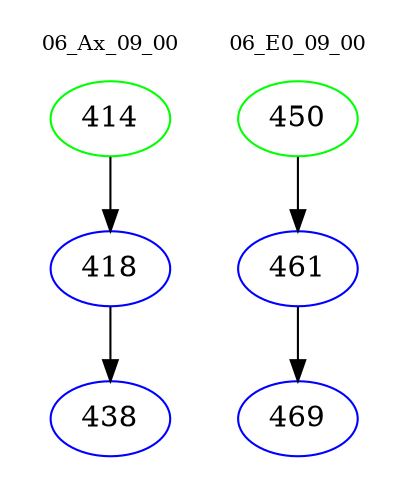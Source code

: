 digraph{
subgraph cluster_0 {
color = white
label = "06_Ax_09_00";
fontsize=10;
T0_414 [label="414", color="green"]
T0_414 -> T0_418 [color="black"]
T0_418 [label="418", color="blue"]
T0_418 -> T0_438 [color="black"]
T0_438 [label="438", color="blue"]
}
subgraph cluster_1 {
color = white
label = "06_E0_09_00";
fontsize=10;
T1_450 [label="450", color="green"]
T1_450 -> T1_461 [color="black"]
T1_461 [label="461", color="blue"]
T1_461 -> T1_469 [color="black"]
T1_469 [label="469", color="blue"]
}
}
